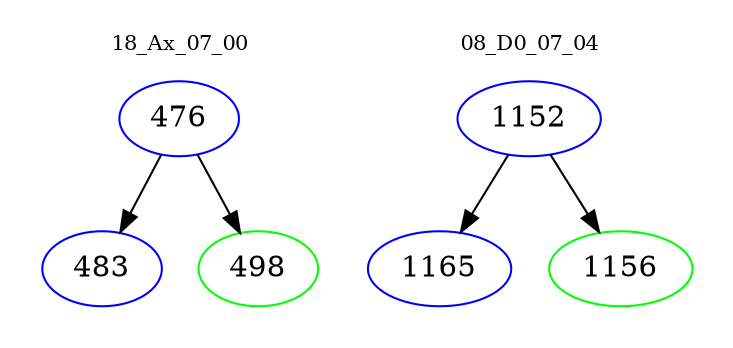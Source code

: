 digraph{
subgraph cluster_0 {
color = white
label = "18_Ax_07_00";
fontsize=10;
T0_476 [label="476", color="blue"]
T0_476 -> T0_483 [color="black"]
T0_483 [label="483", color="blue"]
T0_476 -> T0_498 [color="black"]
T0_498 [label="498", color="green"]
}
subgraph cluster_1 {
color = white
label = "08_D0_07_04";
fontsize=10;
T1_1152 [label="1152", color="blue"]
T1_1152 -> T1_1165 [color="black"]
T1_1165 [label="1165", color="blue"]
T1_1152 -> T1_1156 [color="black"]
T1_1156 [label="1156", color="green"]
}
}
